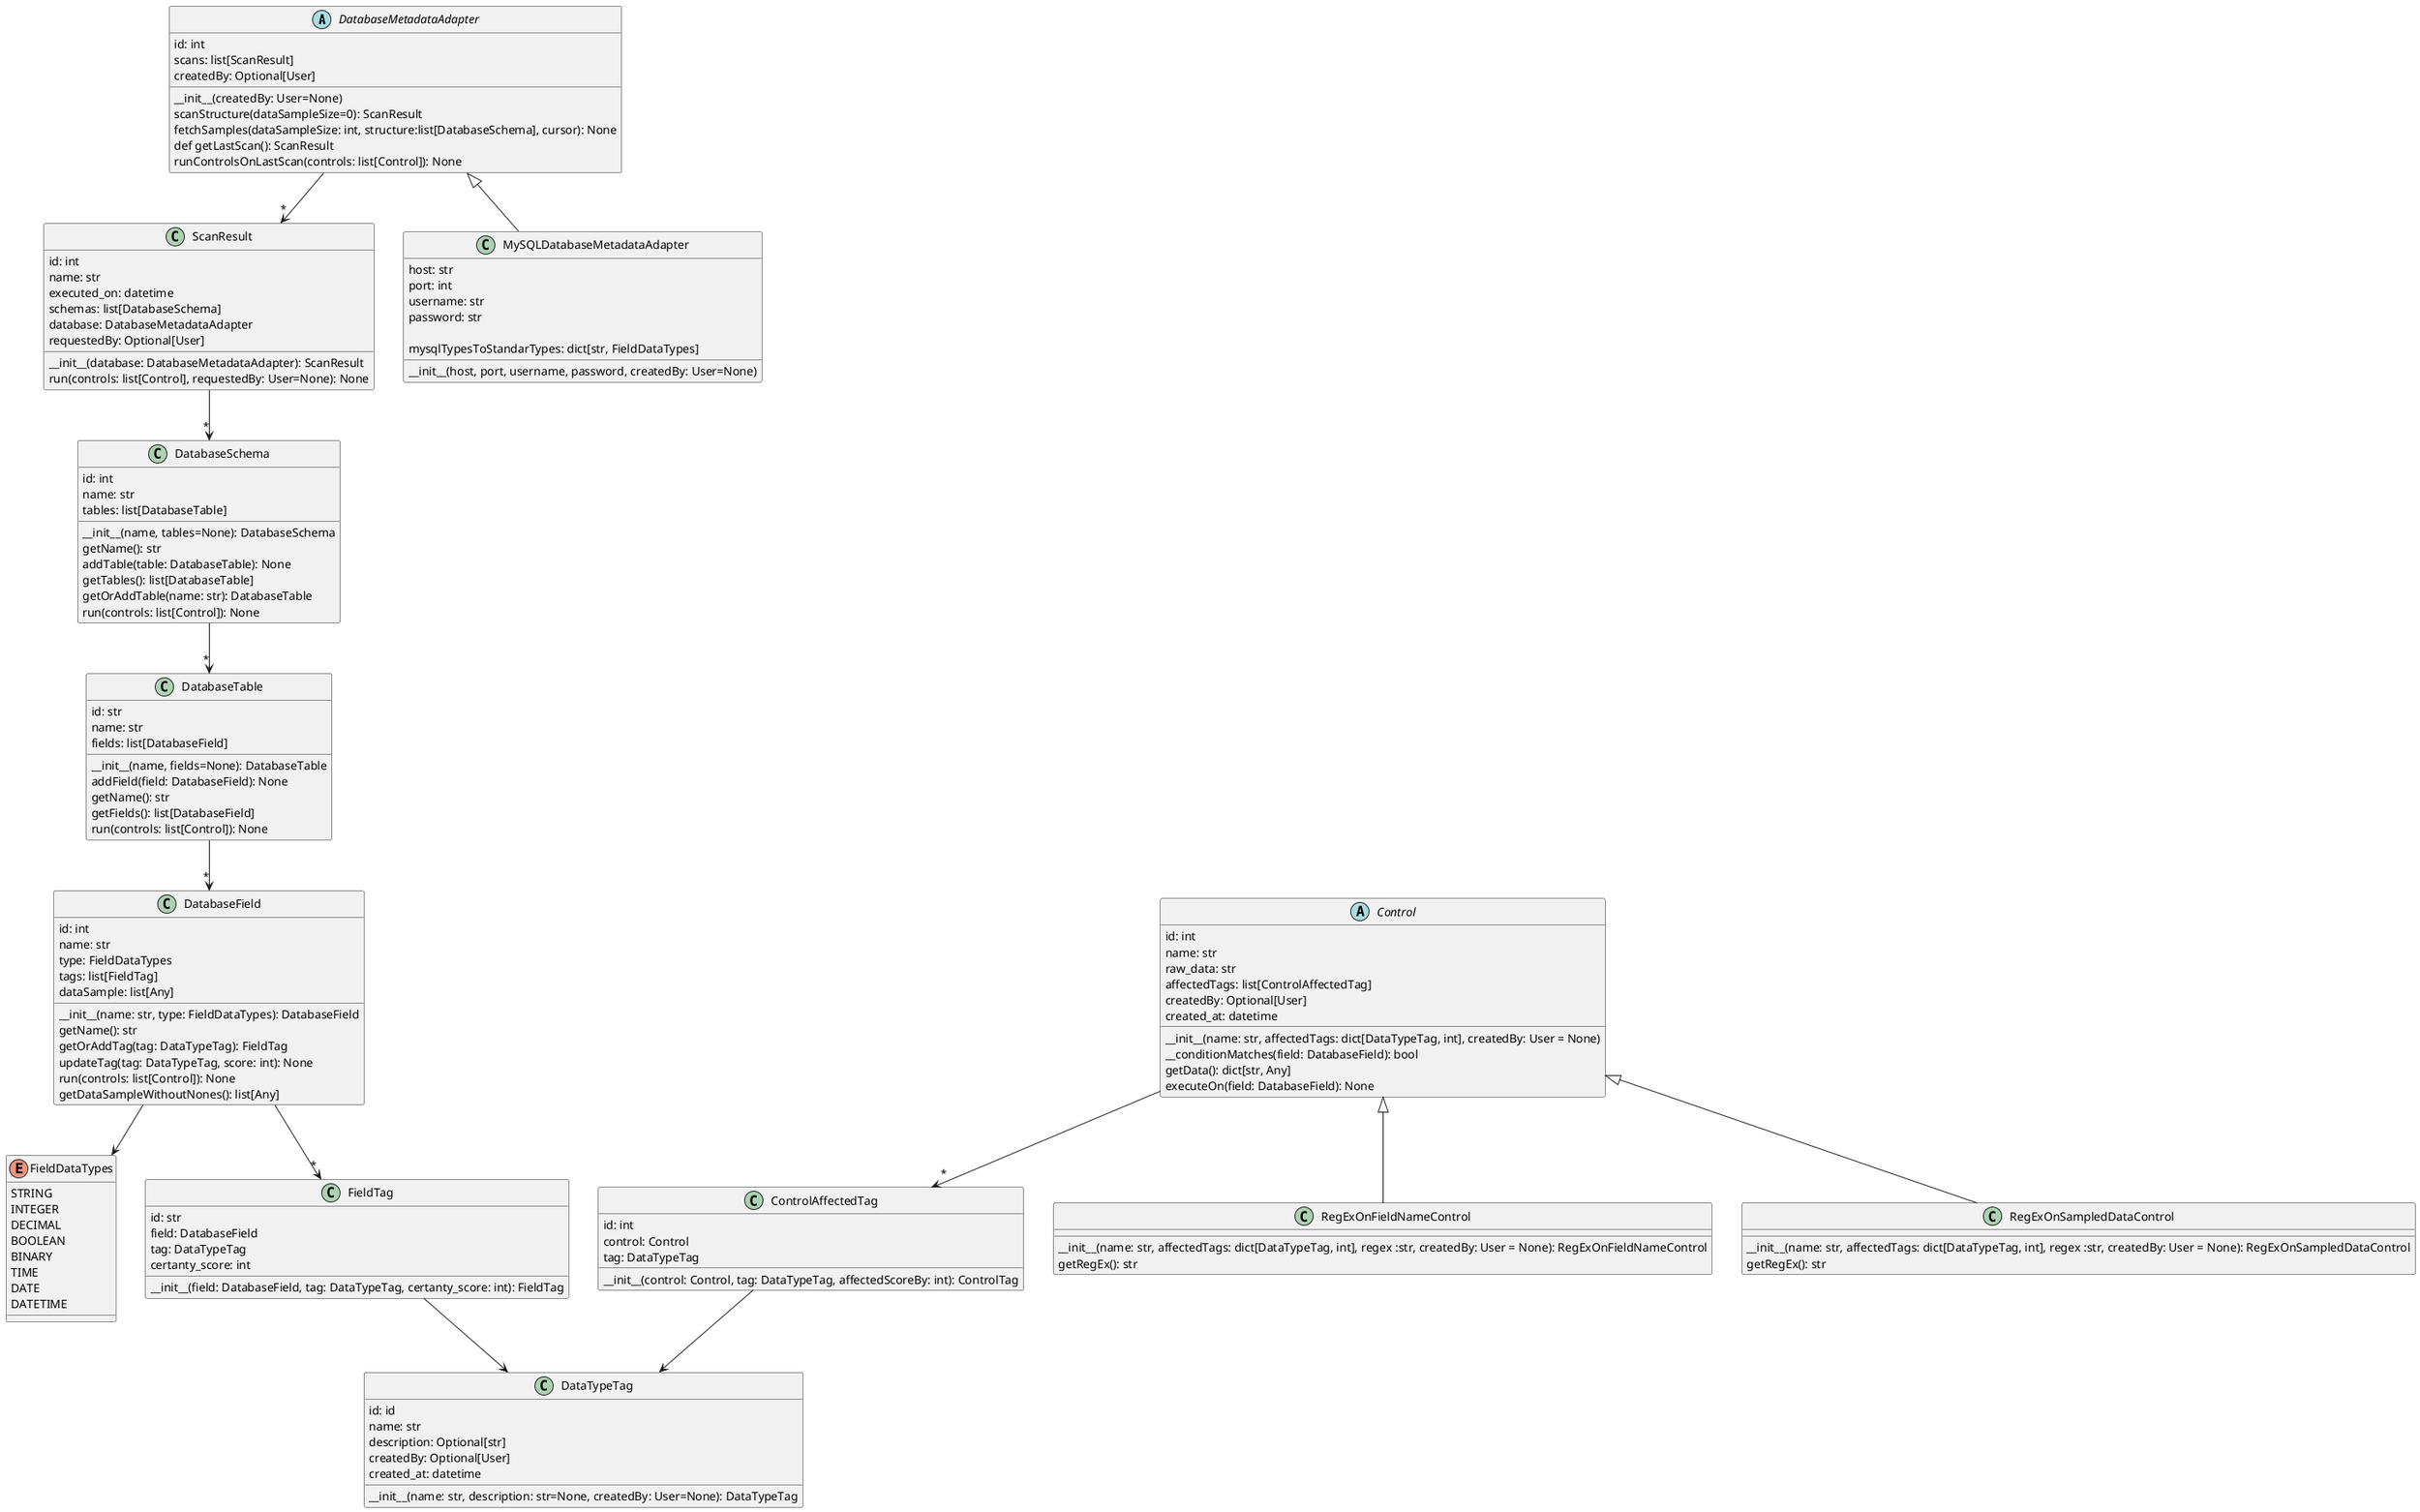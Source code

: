 /@startuml Diagrama de clases UML - Simplificado

abstract class DatabaseMetadataAdapter{
    id: int
    scans: list[ScanResult]
    createdBy: Optional[User]

    __init__(createdBy: User=None)
    scanStructure(dataSampleSize=0): ScanResult
    fetchSamples(dataSampleSize: int, structure:list[DatabaseSchema], cursor): None
    def getLastScan(): ScanResult
    runControlsOnLastScan(controls: list[Control]): None
}
DatabaseMetadataAdapter --> "*" ScanResult

class MySQLDatabaseMetadataAdapter extends DatabaseMetadataAdapter{
    host: str
    port: int
    username: str
    password: str

    mysqlTypesToStandarTypes: dict[str, FieldDataTypes]
    __init__(host, port, username, password, createdBy: User=None)
}

enum FieldDataTypes{
    STRING
    INTEGER
    DECIMAL
    BOOLEAN
    BINARY
    TIME
    DATE
    DATETIME
}

class FieldTag{
    id: str
    field: DatabaseField
    tag: DataTypeTag
    certanty_score: int

    __init__(field: DatabaseField, tag: DataTypeTag, certanty_score: int): FieldTag
}
FieldTag --> DataTypeTag

class DatabaseField{
    id: int
    name: str
    type: FieldDataTypes
    tags: list[FieldTag]
    dataSample: list[Any]

    __init__(name: str, type: FieldDataTypes): DatabaseField
    getName(): str
    getOrAddTag(tag: DataTypeTag): FieldTag
    updateTag(tag: DataTypeTag, score: int): None
    run(controls: list[Control]): None
    getDataSampleWithoutNones(): list[Any]
}

DatabaseField --> FieldDataTypes
DatabaseField --> "*" FieldTag

class DatabaseTable{
    id: str
    name: str
    fields: list[DatabaseField]

    __init__(name, fields=None): DatabaseTable
    addField(field: DatabaseField): None
    getName(): str
    getFields(): list[DatabaseField]
    run(controls: list[Control]): None
}
DatabaseTable --> "*" DatabaseField

class DatabaseSchema{
    id: int
    name: str
    tables: list[DatabaseTable]

    __init__(name, tables=None): DatabaseSchema
    getName(): str
    addTable(table: DatabaseTable): None
    getTables(): list[DatabaseTable]
    getOrAddTable(name: str): DatabaseTable
    run(controls: list[Control]): None
}
DatabaseSchema --> "*" DatabaseTable

class ScanResult{
    id: int
    name: str
    executed_on: datetime
    schemas: list[DatabaseSchema]
    database: DatabaseMetadataAdapter
    requestedBy: Optional[User]

    __init__(database: DatabaseMetadataAdapter): ScanResult
    run(controls: list[Control], requestedBy: User=None): None
}
ScanResult --> "*" DatabaseSchema

class DataTypeTag{
    id: id
    name: str
    description: Optional[str]
    createdBy: Optional[User]
    created_at: datetime

    __init__(name: str, description: str=None, createdBy: User=None): DataTypeTag
}

class ControlAffectedTag{
    id: int
    control: Control
    tag: DataTypeTag

    __init__(control: Control, tag: DataTypeTag, affectedScoreBy: int): ControlTag
}
ControlAffectedTag --> DataTypeTag

abstract class Control{
    id: int
    name: str
    raw_data: str
    affectedTags: list[ControlAffectedTag]
    createdBy: Optional[User]
    created_at: datetime

    __init__(name: str, affectedTags: dict[DataTypeTag, int], createdBy: User = None)
    __conditionMatches(field: DatabaseField): bool
    getData(): dict[str, Any]
    executeOn(field: DatabaseField): None
}
Control --> "*" ControlAffectedTag

class RegExOnFieldNameControl extends Control{
    __init__(name: str, affectedTags: dict[DataTypeTag, int], regex :str, createdBy: User = None): RegExOnFieldNameControl
    getRegEx(): str
}

class RegExOnSampledDataControl extends Control{
    __init__(name: str, affectedTags: dict[DataTypeTag, int], regex :str, createdBy: User = None): RegExOnSampledDataControl
    getRegEx(): str
}


/@enduml